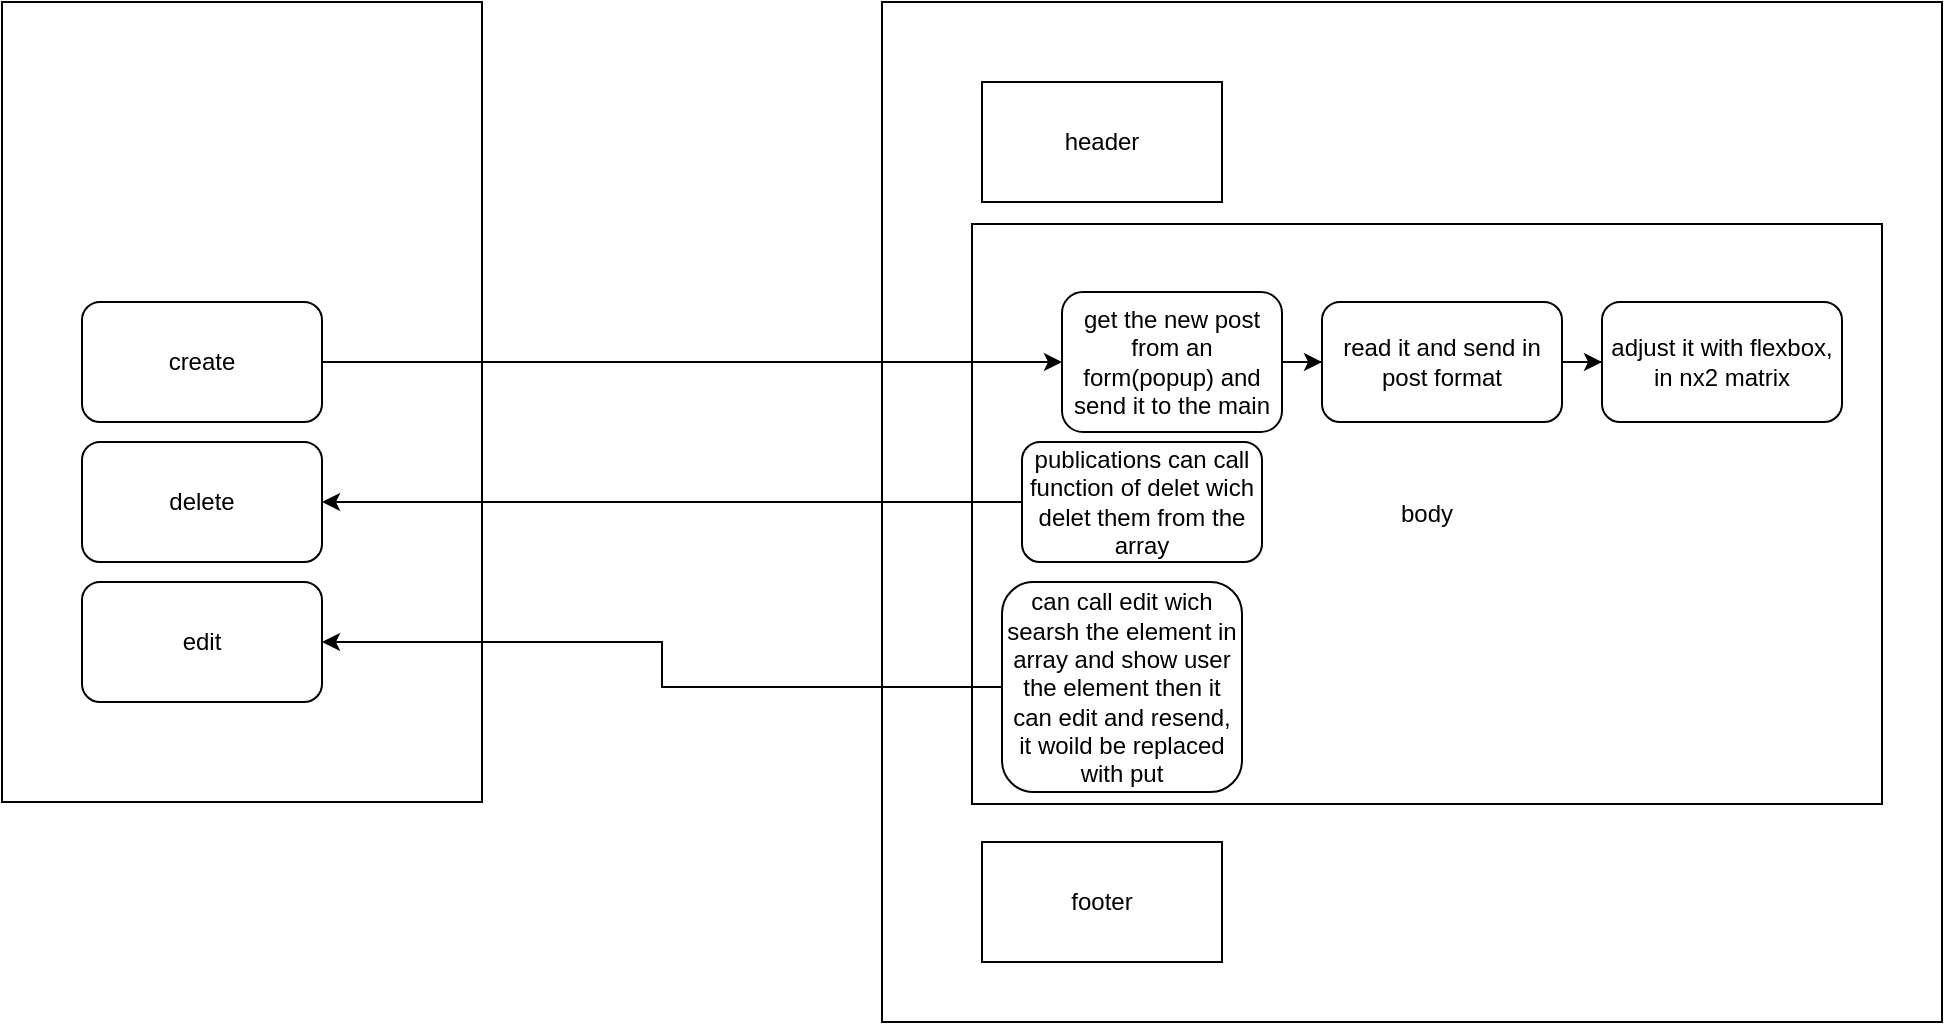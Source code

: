<mxfile version="24.2.5" type="device">
  <diagram name="Page-1" id="ACmRtfwCKE0hr8Hz7ivx">
    <mxGraphModel dx="1219" dy="875" grid="1" gridSize="10" guides="1" tooltips="1" connect="1" arrows="1" fold="1" page="1" pageScale="1" pageWidth="1100" pageHeight="850" math="0" shadow="0">
      <root>
        <mxCell id="0" />
        <mxCell id="1" parent="0" />
        <mxCell id="PDYD6PQcIB9Lw4-8tbn1-1" value="" style="rounded=0;whiteSpace=wrap;html=1;fillColor=none;" parent="1" vertex="1">
          <mxGeometry x="480" y="80" width="530" height="510" as="geometry" />
        </mxCell>
        <mxCell id="M3O_SQnftP9who5srQIG-1" value="body" style="rounded=0;whiteSpace=wrap;html=1;strokeColor=#000000;" parent="1" vertex="1">
          <mxGeometry x="525" y="191" width="455" height="290" as="geometry" />
        </mxCell>
        <mxCell id="M3O_SQnftP9who5srQIG-2" value="header" style="rounded=0;whiteSpace=wrap;html=1;" parent="1" vertex="1">
          <mxGeometry x="530" y="120" width="120" height="60" as="geometry" />
        </mxCell>
        <mxCell id="M3O_SQnftP9who5srQIG-3" value="footer" style="rounded=0;whiteSpace=wrap;html=1;" parent="1" vertex="1">
          <mxGeometry x="530" y="500" width="120" height="60" as="geometry" />
        </mxCell>
        <mxCell id="M3O_SQnftP9who5srQIG-6" value="" style="rounded=0;whiteSpace=wrap;html=1;" parent="1" vertex="1">
          <mxGeometry x="40" y="80" width="240" height="400" as="geometry" />
        </mxCell>
        <mxCell id="M3O_SQnftP9who5srQIG-11" style="edgeStyle=orthogonalEdgeStyle;rounded=0;orthogonalLoop=1;jettySize=auto;html=1;exitX=1;exitY=0.5;exitDx=0;exitDy=0;" parent="1" source="M3O_SQnftP9who5srQIG-7" target="M3O_SQnftP9who5srQIG-10" edge="1">
          <mxGeometry relative="1" as="geometry" />
        </mxCell>
        <mxCell id="M3O_SQnftP9who5srQIG-7" value="create" style="rounded=1;whiteSpace=wrap;html=1;" parent="1" vertex="1">
          <mxGeometry x="80" y="230" width="120" height="60" as="geometry" />
        </mxCell>
        <mxCell id="M3O_SQnftP9who5srQIG-8" value="delete" style="rounded=1;whiteSpace=wrap;html=1;" parent="1" vertex="1">
          <mxGeometry x="80" y="300" width="120" height="60" as="geometry" />
        </mxCell>
        <mxCell id="M3O_SQnftP9who5srQIG-9" value="edit" style="rounded=1;whiteSpace=wrap;html=1;" parent="1" vertex="1">
          <mxGeometry x="80" y="370" width="120" height="60" as="geometry" />
        </mxCell>
        <mxCell id="Pw-KnBhTI9NdzXUjMcd7-2" value="" style="edgeStyle=orthogonalEdgeStyle;rounded=0;orthogonalLoop=1;jettySize=auto;html=1;" edge="1" parent="1" source="M3O_SQnftP9who5srQIG-10" target="Pw-KnBhTI9NdzXUjMcd7-1">
          <mxGeometry relative="1" as="geometry" />
        </mxCell>
        <mxCell id="M3O_SQnftP9who5srQIG-10" value="get the new post from an form(popup) and send it to the main" style="rounded=1;whiteSpace=wrap;html=1;" parent="1" vertex="1">
          <mxGeometry x="570" y="225" width="110" height="70" as="geometry" />
        </mxCell>
        <mxCell id="M3O_SQnftP9who5srQIG-13" style="edgeStyle=orthogonalEdgeStyle;rounded=0;orthogonalLoop=1;jettySize=auto;html=1;exitX=0;exitY=0.5;exitDx=0;exitDy=0;entryX=1;entryY=0.5;entryDx=0;entryDy=0;" parent="1" source="M3O_SQnftP9who5srQIG-12" target="M3O_SQnftP9who5srQIG-8" edge="1">
          <mxGeometry relative="1" as="geometry" />
        </mxCell>
        <mxCell id="M3O_SQnftP9who5srQIG-12" value="publications can call function of delet wich delet them from the array" style="rounded=1;whiteSpace=wrap;html=1;" parent="1" vertex="1">
          <mxGeometry x="550" y="300" width="120" height="60" as="geometry" />
        </mxCell>
        <mxCell id="M3O_SQnftP9who5srQIG-15" style="edgeStyle=orthogonalEdgeStyle;rounded=0;orthogonalLoop=1;jettySize=auto;html=1;exitX=0;exitY=0.5;exitDx=0;exitDy=0;entryX=1;entryY=0.5;entryDx=0;entryDy=0;" parent="1" source="M3O_SQnftP9who5srQIG-14" target="M3O_SQnftP9who5srQIG-9" edge="1">
          <mxGeometry relative="1" as="geometry" />
        </mxCell>
        <mxCell id="M3O_SQnftP9who5srQIG-14" value="can call edit wich searsh the element in array and show user the element then it can edit and resend, it woild be replaced with put" style="rounded=1;whiteSpace=wrap;html=1;" parent="1" vertex="1">
          <mxGeometry x="540" y="370" width="120" height="105" as="geometry" />
        </mxCell>
        <mxCell id="Pw-KnBhTI9NdzXUjMcd7-4" value="" style="edgeStyle=orthogonalEdgeStyle;rounded=0;orthogonalLoop=1;jettySize=auto;html=1;" edge="1" parent="1" source="Pw-KnBhTI9NdzXUjMcd7-1" target="Pw-KnBhTI9NdzXUjMcd7-3">
          <mxGeometry relative="1" as="geometry" />
        </mxCell>
        <mxCell id="Pw-KnBhTI9NdzXUjMcd7-1" value="read it and send in post format" style="whiteSpace=wrap;html=1;rounded=1;" vertex="1" parent="1">
          <mxGeometry x="700" y="230" width="120" height="60" as="geometry" />
        </mxCell>
        <mxCell id="Pw-KnBhTI9NdzXUjMcd7-3" value="adjust it with flexbox, in nx2 matrix" style="whiteSpace=wrap;html=1;rounded=1;" vertex="1" parent="1">
          <mxGeometry x="840" y="230" width="120" height="60" as="geometry" />
        </mxCell>
      </root>
    </mxGraphModel>
  </diagram>
</mxfile>
